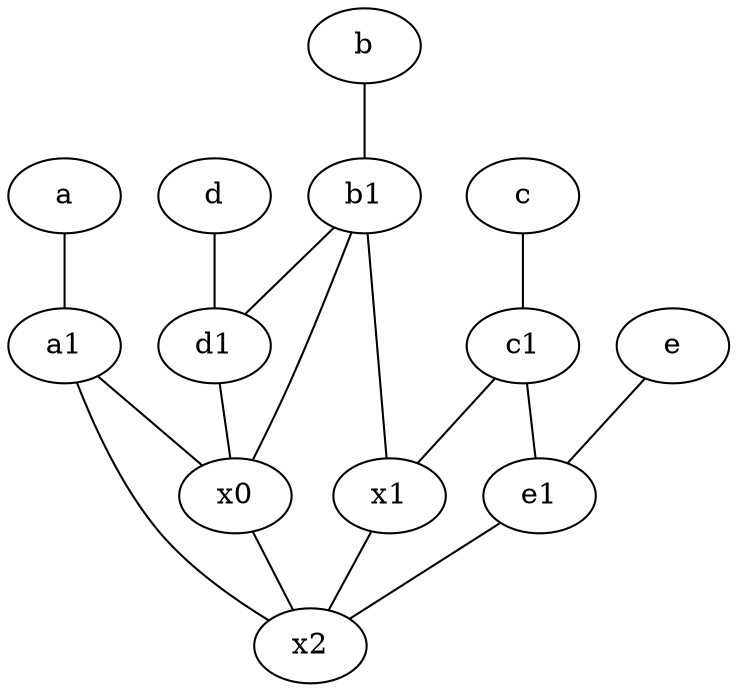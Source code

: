 graph {
	node [labelfontsize=50]
	a [labelfontsize=50 pos="8,2!"]
	x0 [labelfontsize=50]
	d1 [labelfontsize=50 pos="3,5!"]
	d [labelfontsize=50 pos="2,5!"]
	x2 [labelfontsize=50]
	b1 [labelfontsize=50 pos="9,4!"]
	c [labelfontsize=50 pos="4.5,2!"]
	b [labelfontsize=50 pos="10,4!"]
	e [labelfontsize=50 pos="7,9!"]
	a1 [labelfontsize=50 pos="8,3!"]
	c1 [labelfontsize=50 pos="4.5,3!"]
	x1 [labelfontsize=50]
	e1 [labelfontsize=50 pos="7,7!"]
	b1 -- x1
	e -- e1
	b1 -- x0
	x0 -- x2
	c -- c1
	e1 -- x2
	a -- a1
	d -- d1
	a1 -- x0
	d1 -- x0
	b1 -- d1
	b -- b1
	c1 -- x1
	x1 -- x2
	a1 -- x2
	c1 -- e1
}
